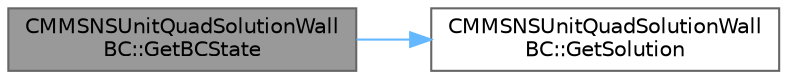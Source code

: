 digraph "CMMSNSUnitQuadSolutionWallBC::GetBCState"
{
 // LATEX_PDF_SIZE
  bgcolor="transparent";
  edge [fontname=Helvetica,fontsize=10,labelfontname=Helvetica,labelfontsize=10];
  node [fontname=Helvetica,fontsize=10,shape=box,height=0.2,width=0.4];
  rankdir="LR";
  Node1 [id="Node000001",label="CMMSNSUnitQuadSolutionWall\lBC::GetBCState",height=0.2,width=0.4,color="gray40", fillcolor="grey60", style="filled", fontcolor="black",tooltip="Get the boundary conditions state for an exact solution."];
  Node1 -> Node2 [id="edge1_Node000001_Node000002",color="steelblue1",style="solid",tooltip=" "];
  Node2 [id="Node000002",label="CMMSNSUnitQuadSolutionWall\lBC::GetSolution",height=0.2,width=0.4,color="grey40", fillcolor="white", style="filled",URL="$classCMMSNSUnitQuadSolutionWallBC.html#a05ceca4dda6726b1ece69eac7cfe7851",tooltip="Get the exact solution at the current position and time."];
}
